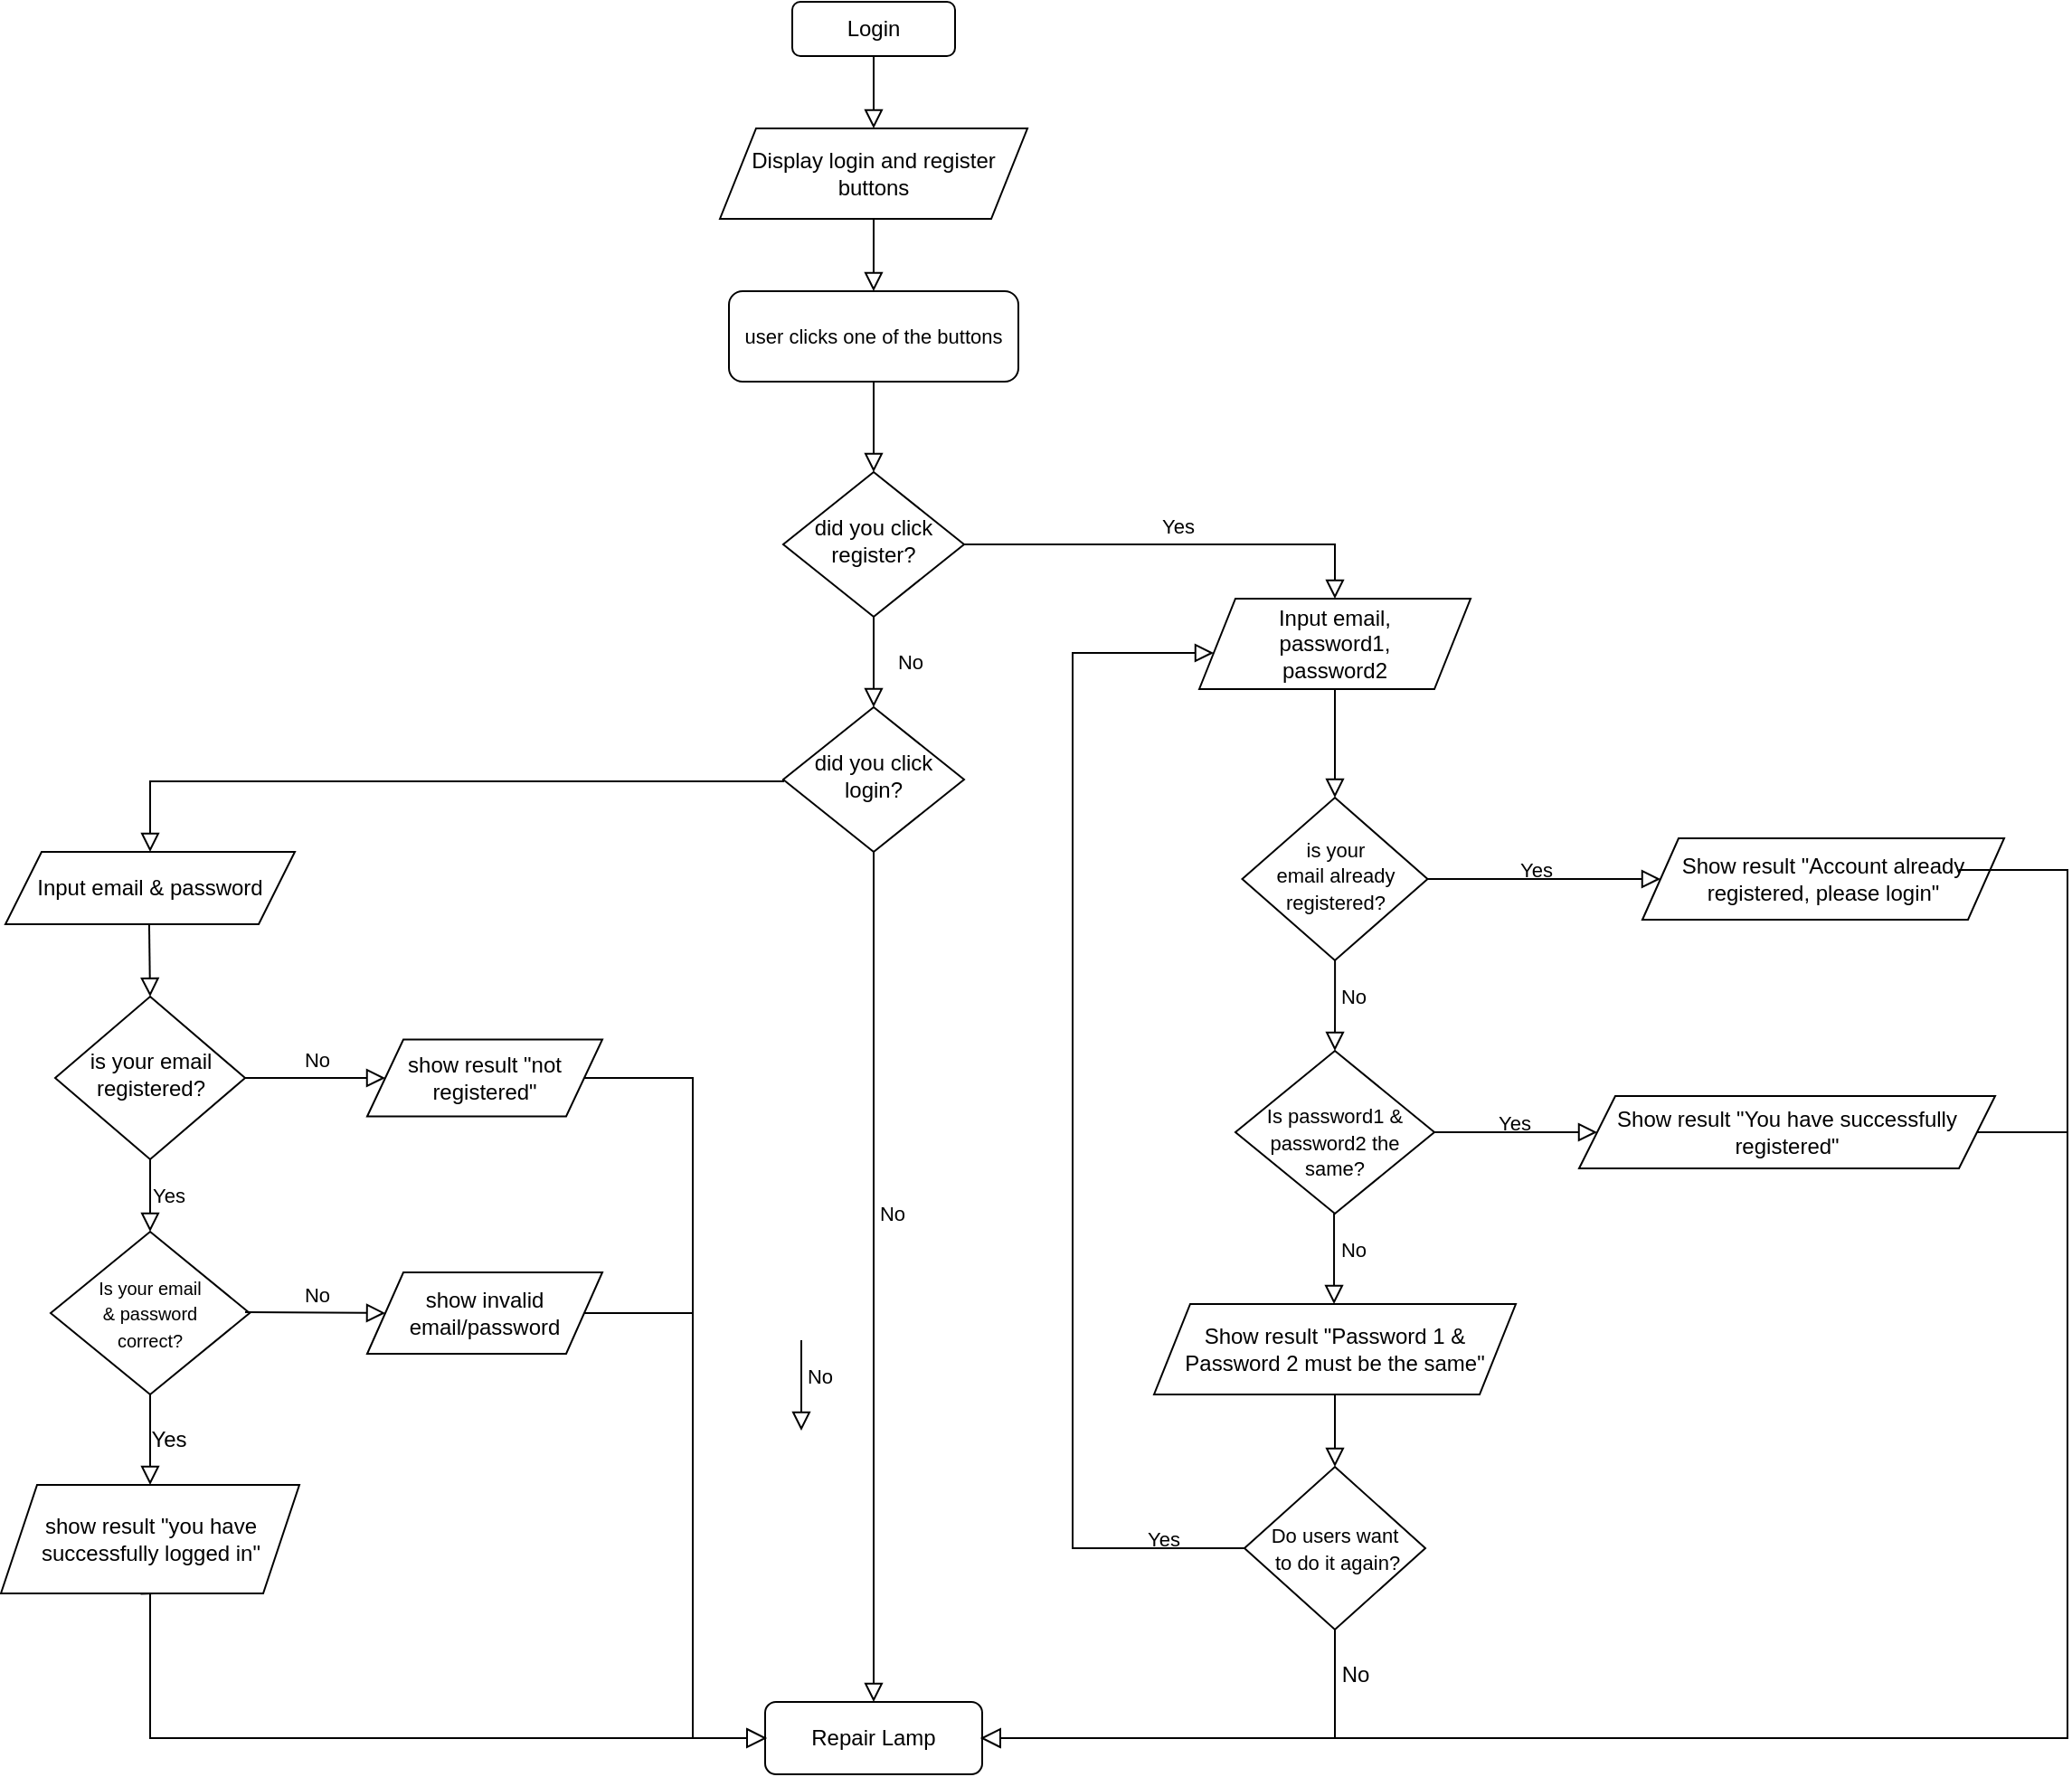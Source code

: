 <mxfile version="22.0.4" type="github">
  <diagram id="C5RBs43oDa-KdzZeNtuy" name="Page-1">
    <mxGraphModel dx="2294" dy="860" grid="1" gridSize="10" guides="1" tooltips="1" connect="1" arrows="1" fold="1" page="1" pageScale="1" pageWidth="827" pageHeight="1169" math="0" shadow="0">
      <root>
        <mxCell id="WIyWlLk6GJQsqaUBKTNV-0" />
        <mxCell id="WIyWlLk6GJQsqaUBKTNV-1" parent="WIyWlLk6GJQsqaUBKTNV-0" />
        <mxCell id="WIyWlLk6GJQsqaUBKTNV-2" value="" style="rounded=0;html=1;jettySize=auto;orthogonalLoop=1;fontSize=11;endArrow=block;endFill=0;endSize=8;strokeWidth=1;shadow=0;labelBackgroundColor=none;edgeStyle=orthogonalEdgeStyle;" parent="WIyWlLk6GJQsqaUBKTNV-1" source="WIyWlLk6GJQsqaUBKTNV-3" edge="1">
          <mxGeometry relative="1" as="geometry">
            <mxPoint x="220" y="160" as="targetPoint" />
          </mxGeometry>
        </mxCell>
        <mxCell id="WIyWlLk6GJQsqaUBKTNV-3" value="Login" style="rounded=1;whiteSpace=wrap;html=1;fontSize=12;glass=0;strokeWidth=1;shadow=0;" parent="WIyWlLk6GJQsqaUBKTNV-1" vertex="1">
          <mxGeometry x="175" y="90" width="90" height="30" as="geometry" />
        </mxCell>
        <mxCell id="WIyWlLk6GJQsqaUBKTNV-4" value="No" style="rounded=0;html=1;jettySize=auto;orthogonalLoop=1;fontSize=11;endArrow=block;endFill=0;endSize=8;strokeWidth=1;shadow=0;labelBackgroundColor=none;edgeStyle=orthogonalEdgeStyle;" parent="WIyWlLk6GJQsqaUBKTNV-1" source="WIyWlLk6GJQsqaUBKTNV-6" target="WIyWlLk6GJQsqaUBKTNV-10" edge="1">
          <mxGeometry y="20" relative="1" as="geometry">
            <mxPoint as="offset" />
          </mxGeometry>
        </mxCell>
        <mxCell id="WIyWlLk6GJQsqaUBKTNV-5" value="Yes" style="edgeStyle=orthogonalEdgeStyle;rounded=0;html=1;jettySize=auto;orthogonalLoop=1;fontSize=11;endArrow=block;endFill=0;endSize=8;strokeWidth=1;shadow=0;labelBackgroundColor=none;entryX=0.5;entryY=0;entryDx=0;entryDy=0;exitX=1;exitY=0.5;exitDx=0;exitDy=0;" parent="WIyWlLk6GJQsqaUBKTNV-1" source="WIyWlLk6GJQsqaUBKTNV-6" target="l1NlXtUrIdAd-0wigVET-13" edge="1">
          <mxGeometry y="10" relative="1" as="geometry">
            <mxPoint as="offset" />
            <mxPoint x="200" y="390.74" as="sourcePoint" />
            <mxPoint x="475.6" y="420" as="targetPoint" />
          </mxGeometry>
        </mxCell>
        <mxCell id="WIyWlLk6GJQsqaUBKTNV-6" value="did you click register?" style="rhombus;whiteSpace=wrap;html=1;shadow=0;fontFamily=Helvetica;fontSize=12;align=center;strokeWidth=1;spacing=6;spacingTop=-4;" parent="WIyWlLk6GJQsqaUBKTNV-1" vertex="1">
          <mxGeometry x="170" y="350" width="100" height="80" as="geometry" />
        </mxCell>
        <mxCell id="WIyWlLk6GJQsqaUBKTNV-8" value="No" style="rounded=0;html=1;jettySize=auto;orthogonalLoop=1;fontSize=11;endArrow=block;endFill=0;endSize=8;strokeWidth=1;shadow=0;labelBackgroundColor=none;edgeStyle=orthogonalEdgeStyle;" parent="WIyWlLk6GJQsqaUBKTNV-1" source="WIyWlLk6GJQsqaUBKTNV-10" target="WIyWlLk6GJQsqaUBKTNV-11" edge="1">
          <mxGeometry x="-0.149" y="10" relative="1" as="geometry">
            <mxPoint as="offset" />
          </mxGeometry>
        </mxCell>
        <mxCell id="WIyWlLk6GJQsqaUBKTNV-10" value="did you click login?" style="rhombus;whiteSpace=wrap;html=1;shadow=0;fontFamily=Helvetica;fontSize=12;align=center;strokeWidth=1;spacing=6;spacingTop=-4;" parent="WIyWlLk6GJQsqaUBKTNV-1" vertex="1">
          <mxGeometry x="170" y="480" width="100" height="80" as="geometry" />
        </mxCell>
        <mxCell id="WIyWlLk6GJQsqaUBKTNV-11" value="Repair Lamp" style="rounded=1;whiteSpace=wrap;html=1;fontSize=12;glass=0;strokeWidth=1;shadow=0;" parent="WIyWlLk6GJQsqaUBKTNV-1" vertex="1">
          <mxGeometry x="160" y="1030" width="120" height="40" as="geometry" />
        </mxCell>
        <mxCell id="l1NlXtUrIdAd-0wigVET-1" value="Display login and register buttons" style="shape=parallelogram;perimeter=parallelogramPerimeter;whiteSpace=wrap;html=1;fixedSize=1;" vertex="1" parent="WIyWlLk6GJQsqaUBKTNV-1">
          <mxGeometry x="135" y="160" width="170" height="50" as="geometry" />
        </mxCell>
        <mxCell id="l1NlXtUrIdAd-0wigVET-5" value="&lt;font style=&quot;font-size: 11px;&quot;&gt;user clicks one of the buttons&lt;/font&gt;" style="rounded=1;whiteSpace=wrap;html=1;" vertex="1" parent="WIyWlLk6GJQsqaUBKTNV-1">
          <mxGeometry x="140" y="250" width="160" height="50" as="geometry" />
        </mxCell>
        <mxCell id="l1NlXtUrIdAd-0wigVET-9" value="" style="rounded=0;html=1;jettySize=auto;orthogonalLoop=1;fontSize=11;endArrow=block;endFill=0;endSize=8;strokeWidth=1;shadow=0;labelBackgroundColor=none;edgeStyle=orthogonalEdgeStyle;entryX=0.531;entryY=0;entryDx=0;entryDy=0;entryPerimeter=0;" edge="1" parent="WIyWlLk6GJQsqaUBKTNV-1">
          <mxGeometry relative="1" as="geometry">
            <mxPoint x="220" y="210" as="sourcePoint" />
            <mxPoint x="219.98" y="250" as="targetPoint" />
            <Array as="points">
              <mxPoint x="230" y="210" />
              <mxPoint x="220" y="210" />
            </Array>
          </mxGeometry>
        </mxCell>
        <mxCell id="l1NlXtUrIdAd-0wigVET-12" value="" style="rounded=0;html=1;jettySize=auto;orthogonalLoop=1;fontSize=11;endArrow=block;endFill=0;endSize=8;strokeWidth=1;shadow=0;labelBackgroundColor=none;edgeStyle=orthogonalEdgeStyle;exitX=0.5;exitY=1;exitDx=0;exitDy=0;" edge="1" parent="WIyWlLk6GJQsqaUBKTNV-1" source="l1NlXtUrIdAd-0wigVET-5">
          <mxGeometry relative="1" as="geometry">
            <mxPoint x="220.02" y="290" as="sourcePoint" />
            <mxPoint x="220" y="350" as="targetPoint" />
            <Array as="points" />
          </mxGeometry>
        </mxCell>
        <mxCell id="l1NlXtUrIdAd-0wigVET-13" value="Input email,&lt;br&gt;password1,&lt;br&gt;password2" style="shape=parallelogram;perimeter=parallelogramPerimeter;whiteSpace=wrap;html=1;fixedSize=1;" vertex="1" parent="WIyWlLk6GJQsqaUBKTNV-1">
          <mxGeometry x="400" y="420" width="150" height="50" as="geometry" />
        </mxCell>
        <mxCell id="l1NlXtUrIdAd-0wigVET-24" value="No" style="rounded=0;html=1;jettySize=auto;orthogonalLoop=1;fontSize=11;endArrow=block;endFill=0;endSize=8;strokeWidth=1;shadow=0;labelBackgroundColor=none;edgeStyle=orthogonalEdgeStyle;" edge="1" parent="WIyWlLk6GJQsqaUBKTNV-1" source="l1NlXtUrIdAd-0wigVET-26" target="l1NlXtUrIdAd-0wigVET-29">
          <mxGeometry x="-0.2" y="10" relative="1" as="geometry">
            <mxPoint as="offset" />
          </mxGeometry>
        </mxCell>
        <mxCell id="l1NlXtUrIdAd-0wigVET-26" value="&lt;font style=&quot;font-size: 11px;&quot;&gt;is your &lt;br&gt;email already &lt;br&gt;registered?&lt;/font&gt;" style="rhombus;whiteSpace=wrap;html=1;shadow=0;fontFamily=Helvetica;fontSize=12;align=center;strokeWidth=1;spacing=6;spacingTop=-4;" vertex="1" parent="WIyWlLk6GJQsqaUBKTNV-1">
          <mxGeometry x="423.75" y="530" width="102.5" height="90" as="geometry" />
        </mxCell>
        <mxCell id="l1NlXtUrIdAd-0wigVET-29" value="&lt;font style=&quot;font-size: 11px;&quot;&gt;&lt;br&gt;Is password1 &amp;amp; password2 the same?&lt;/font&gt;" style="rhombus;whiteSpace=wrap;html=1;shadow=0;fontFamily=Helvetica;fontSize=12;align=center;strokeWidth=1;spacing=6;spacingTop=-4;" vertex="1" parent="WIyWlLk6GJQsqaUBKTNV-1">
          <mxGeometry x="420" y="670" width="110" height="90" as="geometry" />
        </mxCell>
        <mxCell id="l1NlXtUrIdAd-0wigVET-32" value="" style="rounded=0;html=1;jettySize=auto;orthogonalLoop=1;fontSize=11;endArrow=block;endFill=0;endSize=8;strokeWidth=1;shadow=0;labelBackgroundColor=none;edgeStyle=orthogonalEdgeStyle;exitX=0.5;exitY=1;exitDx=0;exitDy=0;entryX=0.5;entryY=0;entryDx=0;entryDy=0;" edge="1" parent="WIyWlLk6GJQsqaUBKTNV-1" source="l1NlXtUrIdAd-0wigVET-13" target="l1NlXtUrIdAd-0wigVET-26">
          <mxGeometry relative="1" as="geometry">
            <mxPoint x="539.8" y="482.46" as="sourcePoint" />
            <mxPoint x="539.755" y="530.002" as="targetPoint" />
            <Array as="points">
              <mxPoint x="475" y="530" />
            </Array>
          </mxGeometry>
        </mxCell>
        <mxCell id="l1NlXtUrIdAd-0wigVET-33" value="Show result &quot;Account already registered, please login&quot;" style="shape=parallelogram;perimeter=parallelogramPerimeter;whiteSpace=wrap;html=1;fixedSize=1;" vertex="1" parent="WIyWlLk6GJQsqaUBKTNV-1">
          <mxGeometry x="645" y="552.5" width="200" height="45" as="geometry" />
        </mxCell>
        <mxCell id="l1NlXtUrIdAd-0wigVET-34" value="Yes" style="edgeStyle=orthogonalEdgeStyle;rounded=0;html=1;jettySize=auto;orthogonalLoop=1;fontSize=11;endArrow=block;endFill=0;endSize=8;strokeWidth=1;shadow=0;labelBackgroundColor=none;entryX=0;entryY=0.5;entryDx=0;entryDy=0;exitX=1;exitY=0.5;exitDx=0;exitDy=0;" edge="1" parent="WIyWlLk6GJQsqaUBKTNV-1" source="l1NlXtUrIdAd-0wigVET-29" target="l1NlXtUrIdAd-0wigVET-36">
          <mxGeometry x="-0.037" y="5" relative="1" as="geometry">
            <mxPoint as="offset" />
            <mxPoint x="595" y="714.49" as="sourcePoint" />
            <mxPoint x="733.86" y="749.49" as="targetPoint" />
          </mxGeometry>
        </mxCell>
        <mxCell id="l1NlXtUrIdAd-0wigVET-36" value="Show result &quot;You have successfully registered&quot;" style="shape=parallelogram;perimeter=parallelogramPerimeter;whiteSpace=wrap;html=1;fixedSize=1;" vertex="1" parent="WIyWlLk6GJQsqaUBKTNV-1">
          <mxGeometry x="610" y="695" width="230" height="40" as="geometry" />
        </mxCell>
        <mxCell id="l1NlXtUrIdAd-0wigVET-37" value="Show result &quot;Password 1 &amp;amp; Password 2 must be the same&quot;" style="shape=parallelogram;perimeter=parallelogramPerimeter;whiteSpace=wrap;html=1;fixedSize=1;" vertex="1" parent="WIyWlLk6GJQsqaUBKTNV-1">
          <mxGeometry x="375" y="810" width="200" height="50" as="geometry" />
        </mxCell>
        <mxCell id="l1NlXtUrIdAd-0wigVET-39" value="" style="rounded=0;html=1;jettySize=auto;orthogonalLoop=1;fontSize=11;endArrow=block;endFill=0;endSize=8;strokeWidth=1;shadow=0;labelBackgroundColor=none;edgeStyle=orthogonalEdgeStyle;exitX=0.5;exitY=1;exitDx=0;exitDy=0;entryX=0.5;entryY=0;entryDx=0;entryDy=0;" edge="1" parent="WIyWlLk6GJQsqaUBKTNV-1" source="l1NlXtUrIdAd-0wigVET-37" target="l1NlXtUrIdAd-0wigVET-40">
          <mxGeometry relative="1" as="geometry">
            <mxPoint x="540" y="870" as="sourcePoint" />
            <mxPoint x="540" y="900" as="targetPoint" />
            <Array as="points">
              <mxPoint x="475" y="880" />
              <mxPoint x="475" y="880" />
            </Array>
          </mxGeometry>
        </mxCell>
        <mxCell id="l1NlXtUrIdAd-0wigVET-40" value="&lt;font style=&quot;font-size: 11px;&quot;&gt;Do users want&lt;br&gt;&amp;nbsp;to do it again?&lt;/font&gt;" style="rhombus;whiteSpace=wrap;html=1;" vertex="1" parent="WIyWlLk6GJQsqaUBKTNV-1">
          <mxGeometry x="425" y="900" width="100" height="90" as="geometry" />
        </mxCell>
        <mxCell id="l1NlXtUrIdAd-0wigVET-41" value="Yes" style="edgeStyle=orthogonalEdgeStyle;rounded=0;html=1;jettySize=auto;orthogonalLoop=1;fontSize=11;endArrow=block;endFill=0;endSize=8;strokeWidth=1;shadow=0;labelBackgroundColor=none;exitX=0;exitY=0.5;exitDx=0;exitDy=0;" edge="1" parent="WIyWlLk6GJQsqaUBKTNV-1" source="l1NlXtUrIdAd-0wigVET-40" target="l1NlXtUrIdAd-0wigVET-13">
          <mxGeometry x="-0.865" y="-5" relative="1" as="geometry">
            <mxPoint as="offset" />
            <mxPoint x="413.9" y="878.72" as="sourcePoint" />
            <mxPoint x="390.02" y="380" as="targetPoint" />
            <Array as="points">
              <mxPoint x="330" y="945" />
              <mxPoint x="330" y="450" />
            </Array>
          </mxGeometry>
        </mxCell>
        <mxCell id="l1NlXtUrIdAd-0wigVET-44" value="is your email registered?" style="rhombus;whiteSpace=wrap;html=1;shadow=0;fontFamily=Helvetica;fontSize=12;align=center;strokeWidth=1;spacing=6;spacingTop=-4;" vertex="1" parent="WIyWlLk6GJQsqaUBKTNV-1">
          <mxGeometry x="-232.5" y="640" width="105" height="90" as="geometry" />
        </mxCell>
        <mxCell id="l1NlXtUrIdAd-0wigVET-45" value="No" style="edgeStyle=orthogonalEdgeStyle;rounded=0;html=1;jettySize=auto;orthogonalLoop=1;fontSize=11;endArrow=block;endFill=0;endSize=8;strokeWidth=1;shadow=0;labelBackgroundColor=none;entryX=0;entryY=0.5;entryDx=0;entryDy=0;exitX=1;exitY=0.5;exitDx=0;exitDy=0;" edge="1" parent="WIyWlLk6GJQsqaUBKTNV-1" source="l1NlXtUrIdAd-0wigVET-44" target="l1NlXtUrIdAd-0wigVET-49">
          <mxGeometry y="10" relative="1" as="geometry">
            <mxPoint as="offset" />
            <mxPoint x="-125" y="700" as="sourcePoint" />
            <mxPoint x="13.86" y="735" as="targetPoint" />
          </mxGeometry>
        </mxCell>
        <mxCell id="l1NlXtUrIdAd-0wigVET-46" value="" style="rounded=0;html=1;jettySize=auto;orthogonalLoop=1;fontSize=11;endArrow=block;endFill=0;endSize=8;strokeWidth=1;shadow=0;labelBackgroundColor=none;edgeStyle=orthogonalEdgeStyle;" edge="1" parent="WIyWlLk6GJQsqaUBKTNV-1">
          <mxGeometry relative="1" as="geometry">
            <mxPoint x="-180.53" y="600" as="sourcePoint" />
            <mxPoint x="-180" y="640" as="targetPoint" />
            <Array as="points">
              <mxPoint x="-179.53" y="600" />
            </Array>
          </mxGeometry>
        </mxCell>
        <mxCell id="l1NlXtUrIdAd-0wigVET-47" value="" style="edgeStyle=orthogonalEdgeStyle;rounded=0;html=1;jettySize=auto;orthogonalLoop=1;fontSize=11;endArrow=block;endFill=0;endSize=8;strokeWidth=1;shadow=0;labelBackgroundColor=none;" edge="1" parent="WIyWlLk6GJQsqaUBKTNV-1" target="l1NlXtUrIdAd-0wigVET-42">
          <mxGeometry y="10" relative="1" as="geometry">
            <mxPoint as="offset" />
            <mxPoint x="170.0" y="520.0" as="sourcePoint" />
            <mxPoint x="-10" y="630" as="targetPoint" />
            <Array as="points">
              <mxPoint x="170" y="521" />
              <mxPoint x="-180" y="521" />
              <mxPoint x="-180" y="595" />
            </Array>
          </mxGeometry>
        </mxCell>
        <mxCell id="l1NlXtUrIdAd-0wigVET-42" value="Input email &amp;amp; password" style="shape=parallelogram;perimeter=parallelogramPerimeter;whiteSpace=wrap;html=1;fixedSize=1;" vertex="1" parent="WIyWlLk6GJQsqaUBKTNV-1">
          <mxGeometry x="-260" y="560" width="160" height="40" as="geometry" />
        </mxCell>
        <mxCell id="l1NlXtUrIdAd-0wigVET-48" value="show invalid email/password" style="shape=parallelogram;perimeter=parallelogramPerimeter;whiteSpace=wrap;html=1;fixedSize=1;" vertex="1" parent="WIyWlLk6GJQsqaUBKTNV-1">
          <mxGeometry x="-60" y="792.5" width="130" height="45" as="geometry" />
        </mxCell>
        <mxCell id="l1NlXtUrIdAd-0wigVET-49" value="show result &quot;not registered&quot;" style="shape=parallelogram;perimeter=parallelogramPerimeter;whiteSpace=wrap;html=1;fixedSize=1;" vertex="1" parent="WIyWlLk6GJQsqaUBKTNV-1">
          <mxGeometry x="-60" y="663.75" width="130" height="42.5" as="geometry" />
        </mxCell>
        <mxCell id="l1NlXtUrIdAd-0wigVET-50" value="&lt;font style=&quot;font-size: 10px;&quot;&gt;Is your email &lt;br&gt;&amp;amp; password &lt;br&gt;correct?&lt;/font&gt;" style="rhombus;whiteSpace=wrap;html=1;" vertex="1" parent="WIyWlLk6GJQsqaUBKTNV-1">
          <mxGeometry x="-235" y="770" width="110" height="90" as="geometry" />
        </mxCell>
        <mxCell id="l1NlXtUrIdAd-0wigVET-53" value="Yes" style="edgeStyle=orthogonalEdgeStyle;rounded=0;html=1;jettySize=auto;orthogonalLoop=1;fontSize=11;endArrow=block;endFill=0;endSize=8;strokeWidth=1;shadow=0;labelBackgroundColor=none;exitX=0.5;exitY=1;exitDx=0;exitDy=0;entryX=0.5;entryY=0;entryDx=0;entryDy=0;" edge="1" parent="WIyWlLk6GJQsqaUBKTNV-1" source="l1NlXtUrIdAd-0wigVET-44" target="l1NlXtUrIdAd-0wigVET-50">
          <mxGeometry y="10" relative="1" as="geometry">
            <mxPoint as="offset" />
            <mxPoint x="-245" y="810" as="sourcePoint" />
            <mxPoint x="-180" y="800" as="targetPoint" />
          </mxGeometry>
        </mxCell>
        <mxCell id="l1NlXtUrIdAd-0wigVET-54" value="No" style="edgeStyle=orthogonalEdgeStyle;rounded=0;html=1;jettySize=auto;orthogonalLoop=1;fontSize=11;endArrow=block;endFill=0;endSize=8;strokeWidth=1;shadow=0;labelBackgroundColor=none;entryX=0;entryY=0.5;entryDx=0;entryDy=0;exitX=1;exitY=0.5;exitDx=0;exitDy=0;" edge="1" parent="WIyWlLk6GJQsqaUBKTNV-1" target="l1NlXtUrIdAd-0wigVET-48">
          <mxGeometry y="10" relative="1" as="geometry">
            <mxPoint as="offset" />
            <mxPoint x="-127.5" y="814.47" as="sourcePoint" />
            <mxPoint x="-32.5" y="814.47" as="targetPoint" />
          </mxGeometry>
        </mxCell>
        <mxCell id="l1NlXtUrIdAd-0wigVET-59" value="Yes" style="edgeStyle=orthogonalEdgeStyle;rounded=0;html=1;jettySize=auto;orthogonalLoop=1;fontSize=11;endArrow=block;endFill=0;endSize=8;strokeWidth=1;shadow=0;labelBackgroundColor=none;exitX=0.5;exitY=1;exitDx=0;exitDy=0;entryX=0.5;entryY=0;entryDx=0;entryDy=0;" edge="1" parent="WIyWlLk6GJQsqaUBKTNV-1" source="l1NlXtUrIdAd-0wigVET-55">
          <mxGeometry y="10" relative="1" as="geometry">
            <mxPoint as="offset" />
            <mxPoint x="-180.37" y="900" as="sourcePoint" />
            <mxPoint x="-180.37" y="960" as="targetPoint" />
          </mxGeometry>
        </mxCell>
        <mxCell id="l1NlXtUrIdAd-0wigVET-60" value="" style="edgeStyle=orthogonalEdgeStyle;rounded=0;html=1;jettySize=auto;orthogonalLoop=1;fontSize=11;endArrow=block;endFill=0;endSize=8;strokeWidth=1;shadow=0;labelBackgroundColor=none;exitX=0.5;exitY=1;exitDx=0;exitDy=0;entryX=0.5;entryY=0;entryDx=0;entryDy=0;" edge="1" parent="WIyWlLk6GJQsqaUBKTNV-1" source="l1NlXtUrIdAd-0wigVET-50" target="l1NlXtUrIdAd-0wigVET-55">
          <mxGeometry y="10" relative="1" as="geometry">
            <mxPoint as="offset" />
            <mxPoint x="-180.37" y="900" as="sourcePoint" />
            <mxPoint x="-180.37" y="960" as="targetPoint" />
          </mxGeometry>
        </mxCell>
        <mxCell id="l1NlXtUrIdAd-0wigVET-55" value="show result &quot;you have successfully logged in&quot;" style="shape=parallelogram;perimeter=parallelogramPerimeter;whiteSpace=wrap;html=1;fixedSize=1;" vertex="1" parent="WIyWlLk6GJQsqaUBKTNV-1">
          <mxGeometry x="-262.5" y="910" width="165" height="60" as="geometry" />
        </mxCell>
        <mxCell id="l1NlXtUrIdAd-0wigVET-61" value="Yes" style="text;html=1;align=center;verticalAlign=middle;resizable=0;points=[];autosize=1;strokeColor=none;fillColor=none;" vertex="1" parent="WIyWlLk6GJQsqaUBKTNV-1">
          <mxGeometry x="-190" y="870" width="40" height="30" as="geometry" />
        </mxCell>
        <mxCell id="l1NlXtUrIdAd-0wigVET-62" value="" style="endArrow=none;html=1;rounded=0;entryX=1;entryY=0.5;entryDx=0;entryDy=0;" edge="1" parent="WIyWlLk6GJQsqaUBKTNV-1" target="l1NlXtUrIdAd-0wigVET-49">
          <mxGeometry width="50" height="50" relative="1" as="geometry">
            <mxPoint x="120" y="1050" as="sourcePoint" />
            <mxPoint x="190" y="890" as="targetPoint" />
            <Array as="points">
              <mxPoint x="120" y="685" />
            </Array>
          </mxGeometry>
        </mxCell>
        <mxCell id="l1NlXtUrIdAd-0wigVET-63" value="" style="endArrow=none;html=1;rounded=0;exitX=1;exitY=0.5;exitDx=0;exitDy=0;" edge="1" parent="WIyWlLk6GJQsqaUBKTNV-1" source="l1NlXtUrIdAd-0wigVET-48">
          <mxGeometry width="50" height="50" relative="1" as="geometry">
            <mxPoint x="70" y="850" as="sourcePoint" />
            <mxPoint x="120" y="815" as="targetPoint" />
            <Array as="points">
              <mxPoint x="90" y="815" />
            </Array>
          </mxGeometry>
        </mxCell>
        <mxCell id="l1NlXtUrIdAd-0wigVET-64" value="" style="endArrow=none;html=1;rounded=0;entryX=0.5;entryY=1;entryDx=0;entryDy=0;exitX=0;exitY=0.5;exitDx=0;exitDy=0;" edge="1" parent="WIyWlLk6GJQsqaUBKTNV-1" source="l1NlXtUrIdAd-0wigVET-66" target="l1NlXtUrIdAd-0wigVET-55">
          <mxGeometry width="50" height="50" relative="1" as="geometry">
            <mxPoint x="-180" y="1040" as="sourcePoint" />
            <mxPoint x="-160" y="980" as="targetPoint" />
            <Array as="points">
              <mxPoint x="-180" y="1050" />
            </Array>
          </mxGeometry>
        </mxCell>
        <mxCell id="l1NlXtUrIdAd-0wigVET-66" value="" style="triangle;whiteSpace=wrap;html=1;" vertex="1" parent="WIyWlLk6GJQsqaUBKTNV-1">
          <mxGeometry x="150" y="1045" width="10" height="10" as="geometry" />
        </mxCell>
        <mxCell id="l1NlXtUrIdAd-0wigVET-71" value="" style="endArrow=none;html=1;rounded=0;exitX=1;exitY=0.5;exitDx=0;exitDy=0;entryX=1;entryY=0.5;entryDx=0;entryDy=0;" edge="1" parent="WIyWlLk6GJQsqaUBKTNV-1" source="l1NlXtUrIdAd-0wigVET-77" target="WIyWlLk6GJQsqaUBKTNV-11">
          <mxGeometry width="50" height="50" relative="1" as="geometry">
            <mxPoint x="960" y="610" as="sourcePoint" />
            <mxPoint x="370" y="1050" as="targetPoint" />
            <Array as="points" />
          </mxGeometry>
        </mxCell>
        <mxCell id="l1NlXtUrIdAd-0wigVET-78" value="" style="endArrow=none;html=1;rounded=0;exitX=1;exitY=0.5;exitDx=0;exitDy=0;entryX=0;entryY=0.5;entryDx=0;entryDy=0;entryPerimeter=0;" edge="1" parent="WIyWlLk6GJQsqaUBKTNV-1" target="l1NlXtUrIdAd-0wigVET-77">
          <mxGeometry width="50" height="50" relative="1" as="geometry">
            <mxPoint x="820" y="570" as="sourcePoint" />
            <mxPoint x="290" y="1052.5" as="targetPoint" />
            <Array as="points">
              <mxPoint x="880" y="570" />
              <mxPoint x="880" y="1050" />
            </Array>
          </mxGeometry>
        </mxCell>
        <mxCell id="l1NlXtUrIdAd-0wigVET-77" value="" style="triangle;whiteSpace=wrap;html=1;rotation=-180;" vertex="1" parent="WIyWlLk6GJQsqaUBKTNV-1">
          <mxGeometry x="280" y="1045" width="10" height="10" as="geometry" />
        </mxCell>
        <mxCell id="l1NlXtUrIdAd-0wigVET-79" value="" style="endArrow=none;html=1;rounded=0;entryX=0.5;entryY=1;entryDx=0;entryDy=0;" edge="1" parent="WIyWlLk6GJQsqaUBKTNV-1" target="l1NlXtUrIdAd-0wigVET-40">
          <mxGeometry width="50" height="50" relative="1" as="geometry">
            <mxPoint x="475" y="1050" as="sourcePoint" />
            <mxPoint x="565" y="990" as="targetPoint" />
          </mxGeometry>
        </mxCell>
        <mxCell id="l1NlXtUrIdAd-0wigVET-80" value="" style="endArrow=none;html=1;rounded=0;exitX=1;exitY=0.5;exitDx=0;exitDy=0;" edge="1" parent="WIyWlLk6GJQsqaUBKTNV-1" source="l1NlXtUrIdAd-0wigVET-36">
          <mxGeometry width="50" height="50" relative="1" as="geometry">
            <mxPoint x="960" y="756.25" as="sourcePoint" />
            <mxPoint x="880" y="715" as="targetPoint" />
            <Array as="points" />
          </mxGeometry>
        </mxCell>
        <mxCell id="l1NlXtUrIdAd-0wigVET-82" value="Yes" style="edgeStyle=orthogonalEdgeStyle;rounded=0;html=1;jettySize=auto;orthogonalLoop=1;fontSize=11;endArrow=block;endFill=0;endSize=8;strokeWidth=1;shadow=0;labelBackgroundColor=none;entryX=0;entryY=0.5;entryDx=0;entryDy=0;exitX=1;exitY=0.5;exitDx=0;exitDy=0;" edge="1" parent="WIyWlLk6GJQsqaUBKTNV-1" source="l1NlXtUrIdAd-0wigVET-26" target="l1NlXtUrIdAd-0wigVET-33">
          <mxGeometry x="-0.067" y="5" relative="1" as="geometry">
            <mxPoint as="offset" />
            <mxPoint x="595" y="574.5" as="sourcePoint" />
            <mxPoint x="730" y="575.01" as="targetPoint" />
          </mxGeometry>
        </mxCell>
        <mxCell id="l1NlXtUrIdAd-0wigVET-85" value="No" style="text;html=1;align=center;verticalAlign=middle;resizable=0;points=[];autosize=1;strokeColor=none;fillColor=none;opacity=80;" vertex="1" parent="WIyWlLk6GJQsqaUBKTNV-1">
          <mxGeometry x="466" y="1000" width="40" height="30" as="geometry" />
        </mxCell>
        <mxCell id="l1NlXtUrIdAd-0wigVET-88" value="No" style="rounded=0;html=1;jettySize=auto;orthogonalLoop=1;fontSize=11;endArrow=block;endFill=0;endSize=8;strokeWidth=1;shadow=0;labelBackgroundColor=none;edgeStyle=orthogonalEdgeStyle;" edge="1" parent="WIyWlLk6GJQsqaUBKTNV-1">
          <mxGeometry x="-0.2" y="10" relative="1" as="geometry">
            <mxPoint as="offset" />
            <mxPoint x="474.52" y="760" as="sourcePoint" />
            <mxPoint x="474.52" y="810" as="targetPoint" />
          </mxGeometry>
        </mxCell>
        <mxCell id="l1NlXtUrIdAd-0wigVET-89" value="No" style="rounded=0;html=1;jettySize=auto;orthogonalLoop=1;fontSize=11;endArrow=block;endFill=0;endSize=8;strokeWidth=1;shadow=0;labelBackgroundColor=none;edgeStyle=orthogonalEdgeStyle;" edge="1" parent="WIyWlLk6GJQsqaUBKTNV-1">
          <mxGeometry x="-0.2" y="10" relative="1" as="geometry">
            <mxPoint as="offset" />
            <mxPoint x="180" y="830" as="sourcePoint" />
            <mxPoint x="180" y="880" as="targetPoint" />
          </mxGeometry>
        </mxCell>
      </root>
    </mxGraphModel>
  </diagram>
</mxfile>

